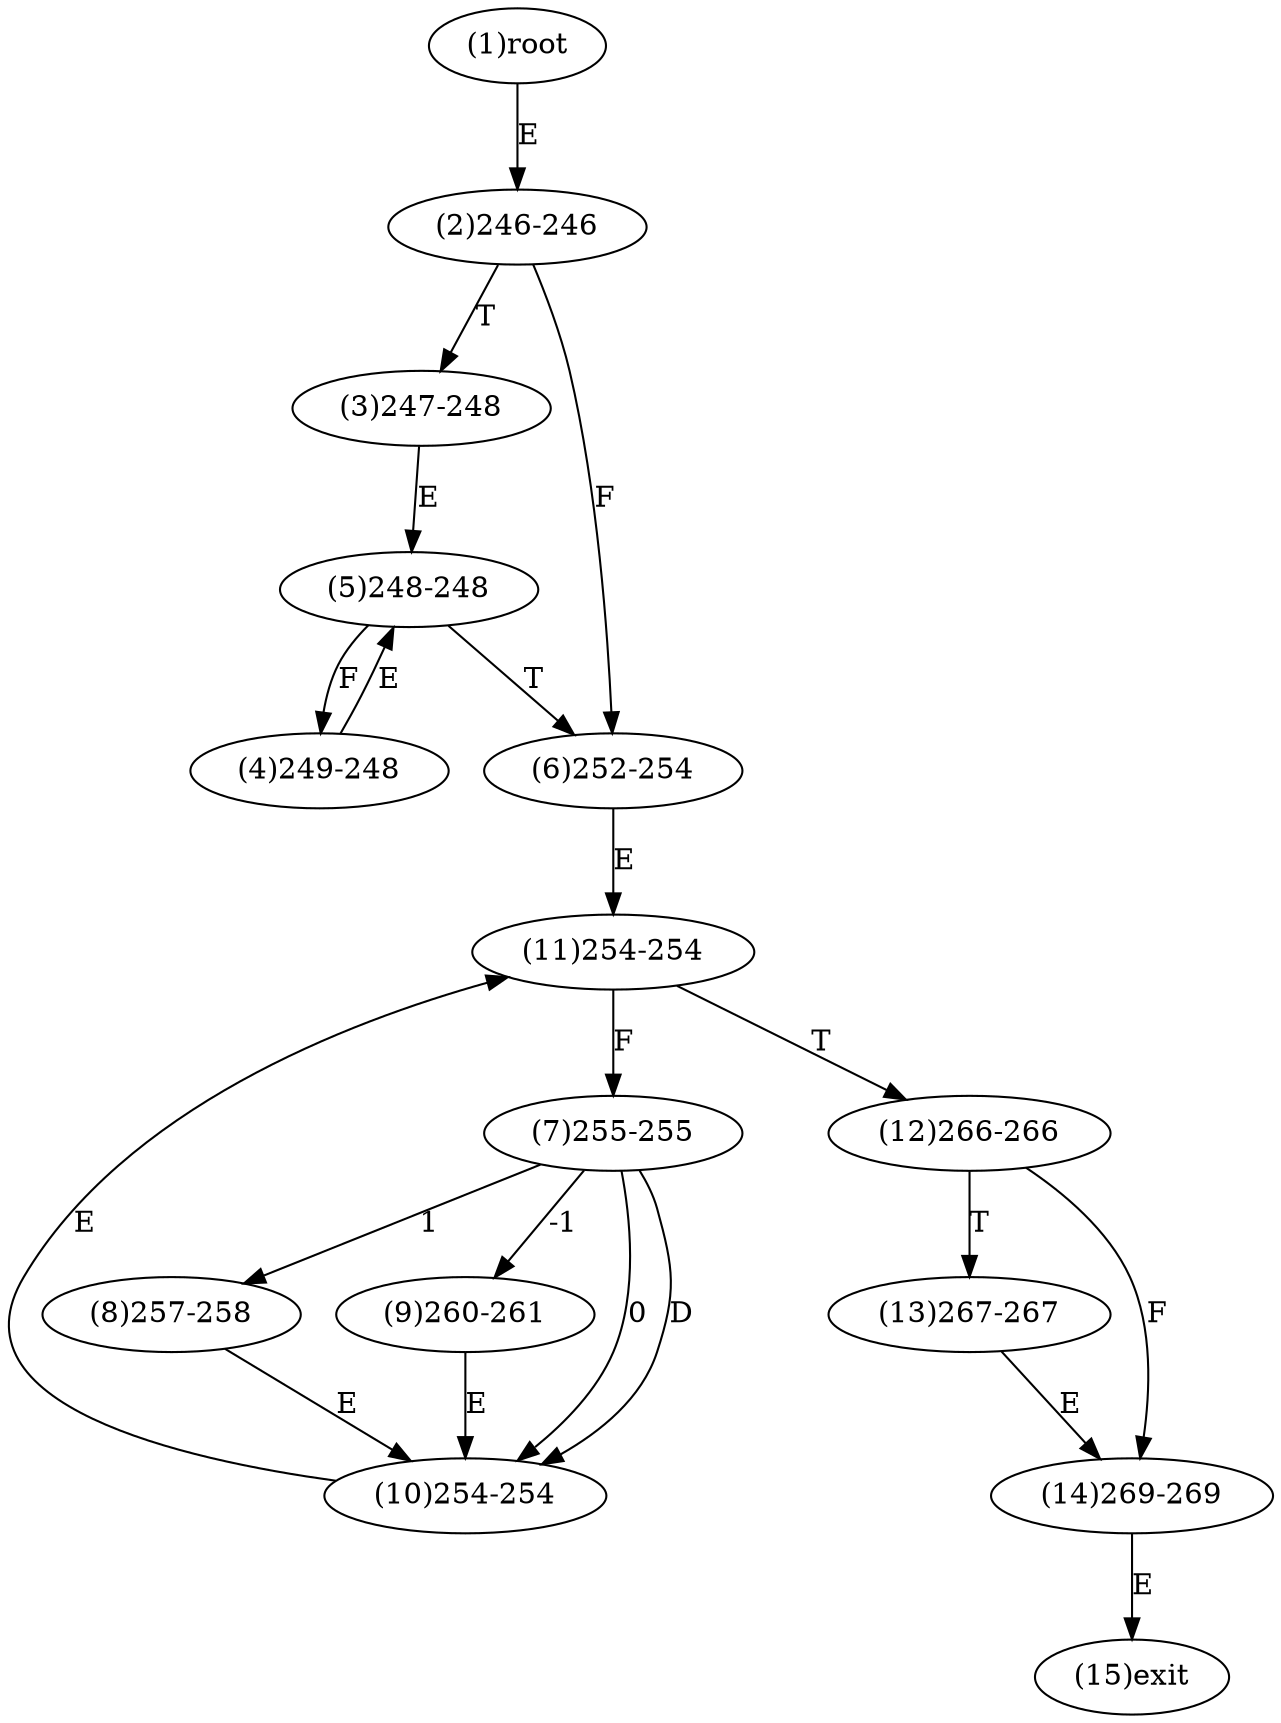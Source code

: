 digraph "" { 
1[ label="(1)root"];
2[ label="(2)246-246"];
3[ label="(3)247-248"];
4[ label="(4)249-248"];
5[ label="(5)248-248"];
6[ label="(6)252-254"];
7[ label="(7)255-255"];
8[ label="(8)257-258"];
9[ label="(9)260-261"];
10[ label="(10)254-254"];
11[ label="(11)254-254"];
12[ label="(12)266-266"];
13[ label="(13)267-267"];
14[ label="(14)269-269"];
15[ label="(15)exit"];
1->2[ label="E"];
2->6[ label="F"];
2->3[ label="T"];
3->5[ label="E"];
4->5[ label="E"];
5->4[ label="F"];
5->6[ label="T"];
6->11[ label="E"];
7->9[ label="-1"];
7->10[ label="0"];
7->8[ label="1"];
7->10[ label="D"];
8->10[ label="E"];
9->10[ label="E"];
10->11[ label="E"];
11->7[ label="F"];
11->12[ label="T"];
12->14[ label="F"];
12->13[ label="T"];
13->14[ label="E"];
14->15[ label="E"];
}